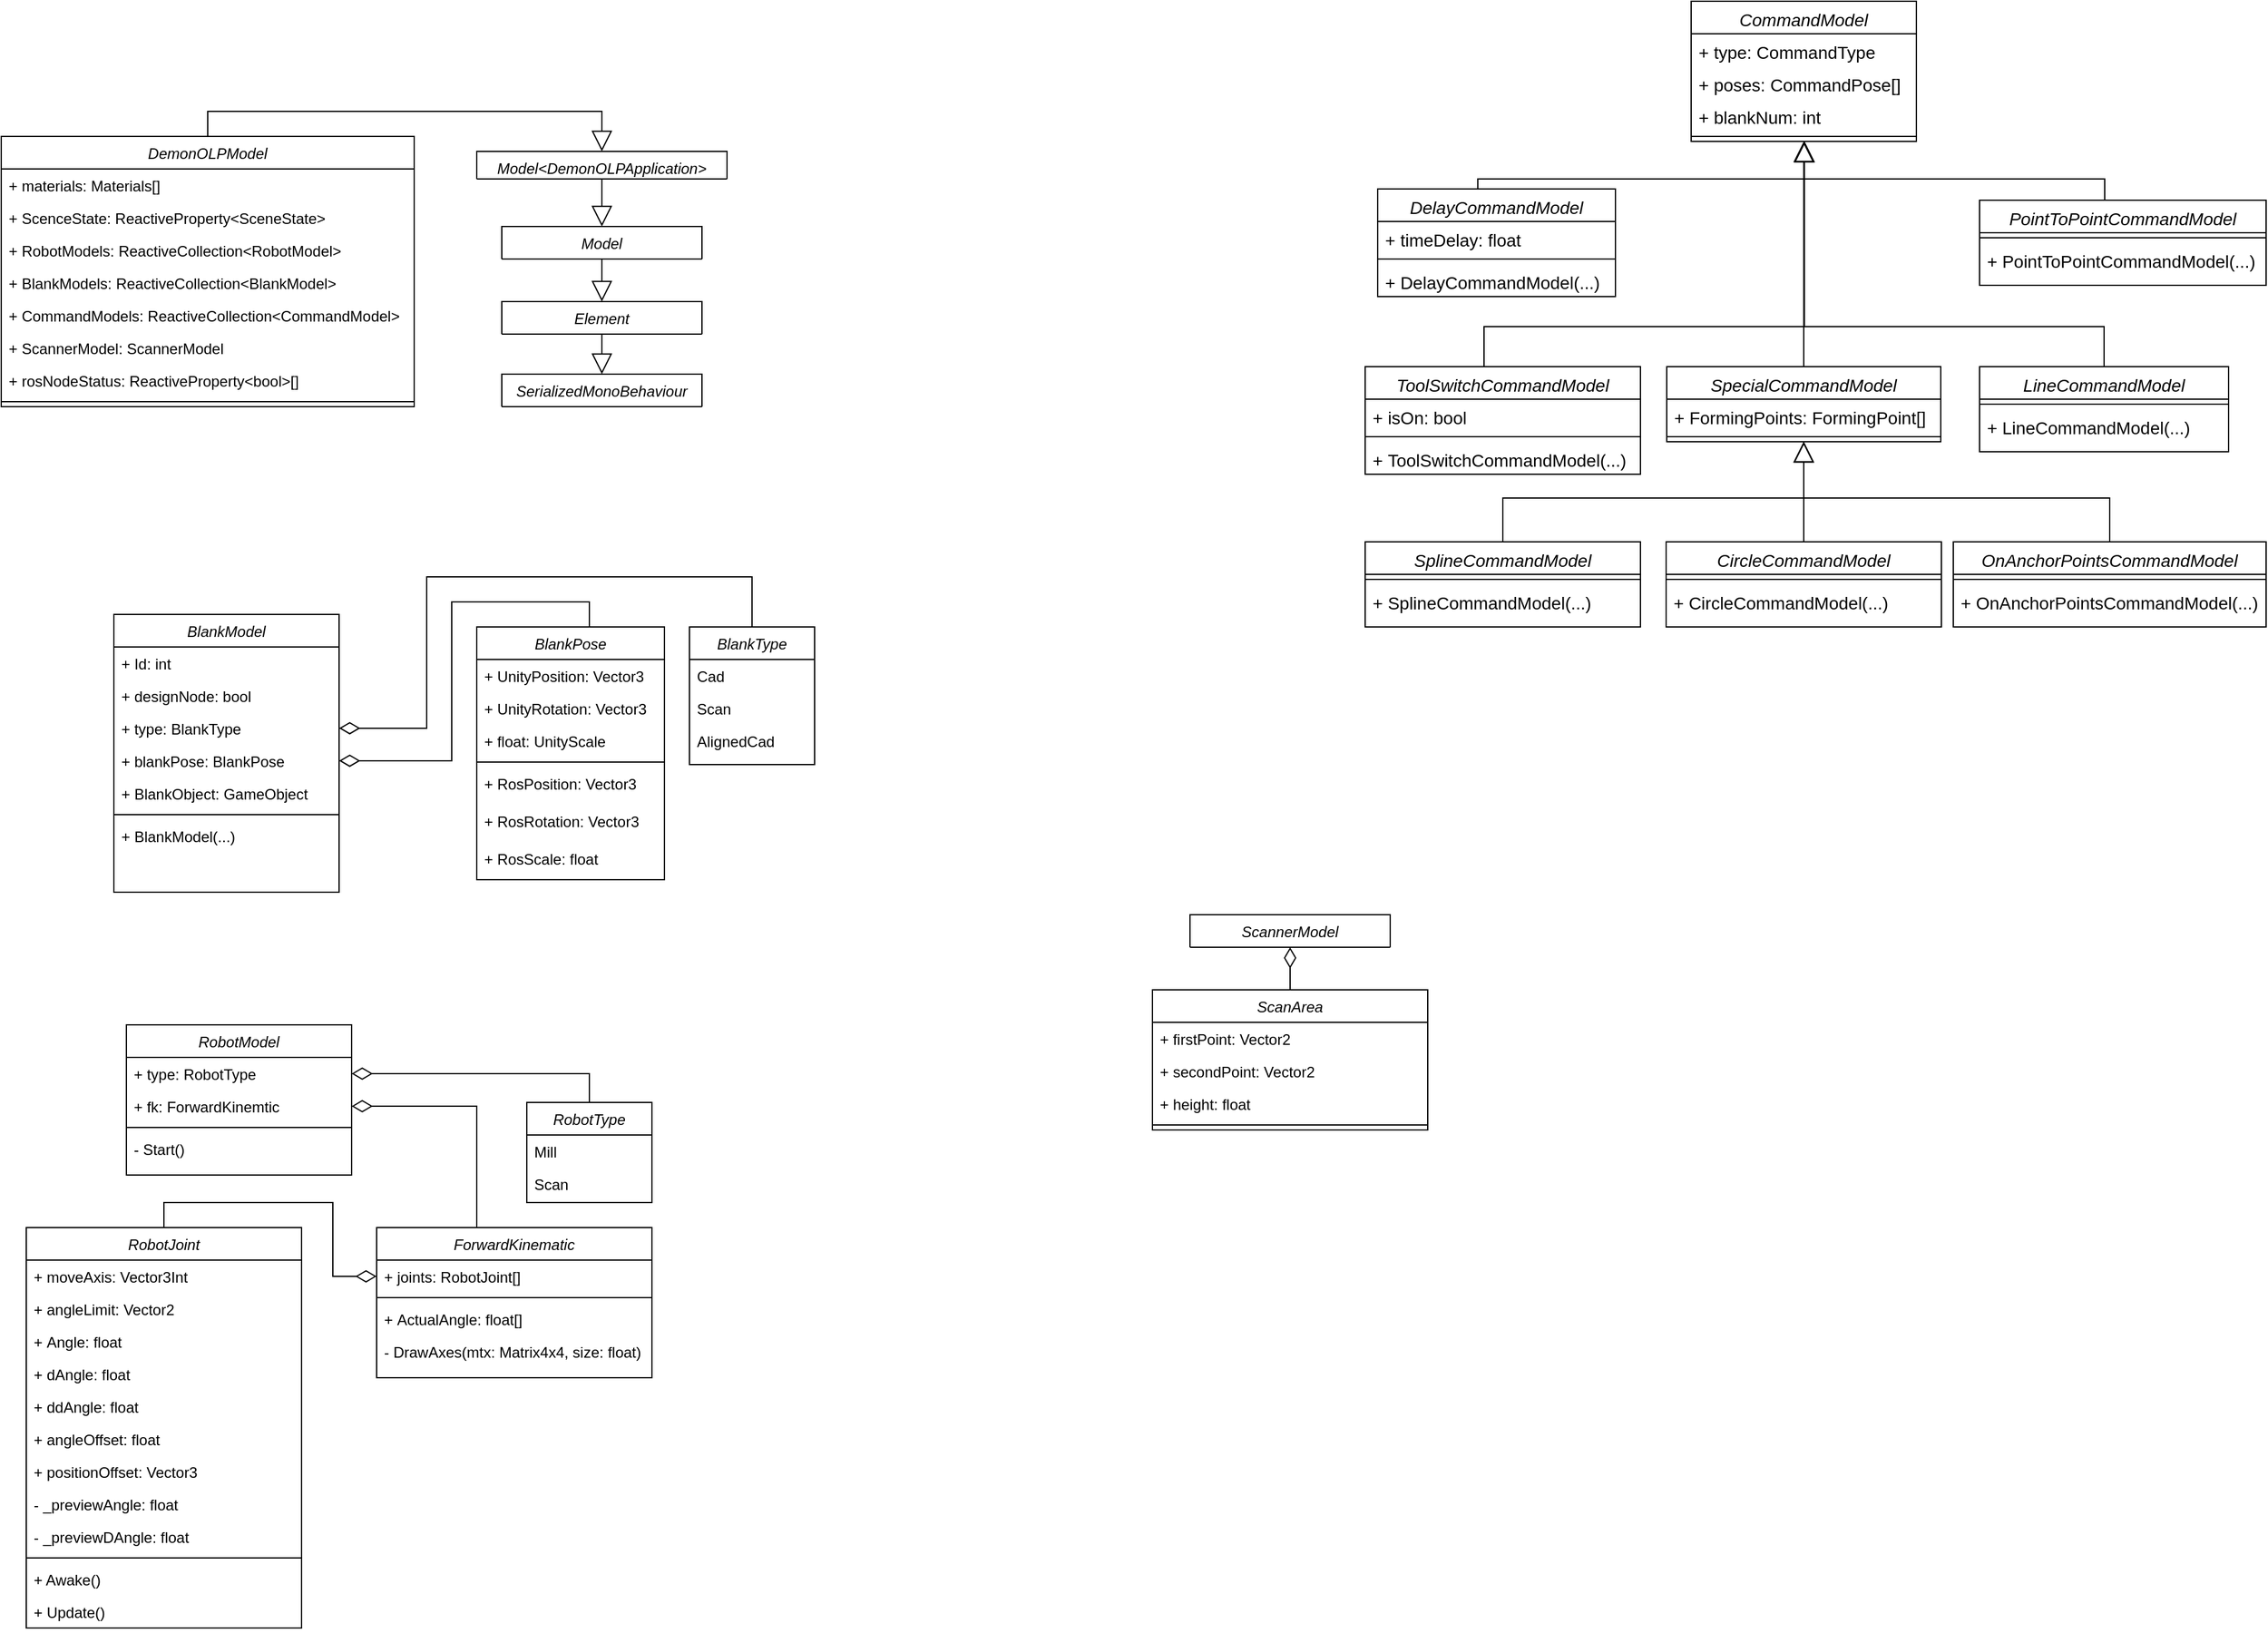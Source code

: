 <mxfile version="14.7.6" type="github">
  <diagram id="C5RBs43oDa-KdzZeNtuy" name="Page-1">
    <mxGraphModel dx="1454" dy="694" grid="1" gridSize="10" guides="1" tooltips="1" connect="1" arrows="1" fold="1" page="1" pageScale="1" pageWidth="827" pageHeight="1169" math="0" shadow="0">
      <root>
        <mxCell id="WIyWlLk6GJQsqaUBKTNV-0" />
        <mxCell id="WIyWlLk6GJQsqaUBKTNV-1" parent="WIyWlLk6GJQsqaUBKTNV-0" />
        <mxCell id="5G_CxzOqrXxREQN-ShXc-9" style="edgeStyle=orthogonalEdgeStyle;rounded=0;orthogonalLoop=1;jettySize=auto;html=1;exitX=0.5;exitY=0;exitDx=0;exitDy=0;endArrow=block;endFill=0;endSize=14;entryX=0.5;entryY=0;entryDx=0;entryDy=0;" parent="WIyWlLk6GJQsqaUBKTNV-1" source="5G_CxzOqrXxREQN-ShXc-0" target="5G_CxzOqrXxREQN-ShXc-10" edge="1">
          <mxGeometry relative="1" as="geometry">
            <mxPoint x="500.0" y="240" as="targetPoint" />
          </mxGeometry>
        </mxCell>
        <mxCell id="5G_CxzOqrXxREQN-ShXc-0" value="DemonOLPModel" style="swimlane;fontStyle=2;align=center;verticalAlign=top;childLayout=stackLayout;horizontal=1;startSize=26;horizontalStack=0;resizeParent=1;resizeLast=0;collapsible=1;marginBottom=0;rounded=0;shadow=0;strokeWidth=1;" parent="WIyWlLk6GJQsqaUBKTNV-1" vertex="1">
          <mxGeometry x="20" y="168" width="330" height="216" as="geometry">
            <mxRectangle x="230" y="140" width="160" height="26" as="alternateBounds" />
          </mxGeometry>
        </mxCell>
        <mxCell id="5G_CxzOqrXxREQN-ShXc-1" value="+ materials: Materials[]" style="text;align=left;verticalAlign=top;spacingLeft=4;spacingRight=4;overflow=hidden;rotatable=0;points=[[0,0.5],[1,0.5]];portConstraint=eastwest;" parent="5G_CxzOqrXxREQN-ShXc-0" vertex="1">
          <mxGeometry y="26" width="330" height="26" as="geometry" />
        </mxCell>
        <mxCell id="5G_CxzOqrXxREQN-ShXc-2" value="+ ScenceState: ReactiveProperty&lt;SceneState&gt;" style="text;align=left;verticalAlign=top;spacingLeft=4;spacingRight=4;overflow=hidden;rotatable=0;points=[[0,0.5],[1,0.5]];portConstraint=eastwest;rounded=0;shadow=0;html=0;" parent="5G_CxzOqrXxREQN-ShXc-0" vertex="1">
          <mxGeometry y="52" width="330" height="26" as="geometry" />
        </mxCell>
        <mxCell id="5G_CxzOqrXxREQN-ShXc-3" value="+ RobotModels: ReactiveCollection&lt;RobotModel&gt;" style="text;align=left;verticalAlign=top;spacingLeft=4;spacingRight=4;overflow=hidden;rotatable=0;points=[[0,0.5],[1,0.5]];portConstraint=eastwest;rounded=0;shadow=0;html=0;" parent="5G_CxzOqrXxREQN-ShXc-0" vertex="1">
          <mxGeometry y="78" width="330" height="26" as="geometry" />
        </mxCell>
        <mxCell id="5G_CxzOqrXxREQN-ShXc-19" value="+ BlankModels: ReactiveCollection&lt;BlankModel&gt;" style="text;align=left;verticalAlign=top;spacingLeft=4;spacingRight=4;overflow=hidden;rotatable=0;points=[[0,0.5],[1,0.5]];portConstraint=eastwest;rounded=0;shadow=0;html=0;" parent="5G_CxzOqrXxREQN-ShXc-0" vertex="1">
          <mxGeometry y="104" width="330" height="26" as="geometry" />
        </mxCell>
        <mxCell id="5G_CxzOqrXxREQN-ShXc-20" value="+ CommandModels: ReactiveCollection&lt;CommandModel&gt;" style="text;align=left;verticalAlign=top;spacingLeft=4;spacingRight=4;overflow=hidden;rotatable=0;points=[[0,0.5],[1,0.5]];portConstraint=eastwest;rounded=0;shadow=0;html=0;" parent="5G_CxzOqrXxREQN-ShXc-0" vertex="1">
          <mxGeometry y="130" width="330" height="26" as="geometry" />
        </mxCell>
        <mxCell id="5G_CxzOqrXxREQN-ShXc-21" value="+ ScannerModel: ScannerModel" style="text;align=left;verticalAlign=top;spacingLeft=4;spacingRight=4;overflow=hidden;rotatable=0;points=[[0,0.5],[1,0.5]];portConstraint=eastwest;rounded=0;shadow=0;html=0;" parent="5G_CxzOqrXxREQN-ShXc-0" vertex="1">
          <mxGeometry y="156" width="330" height="26" as="geometry" />
        </mxCell>
        <mxCell id="5G_CxzOqrXxREQN-ShXc-22" value="+ rosNodeStatus: ReactiveProperty&lt;bool&gt;[]" style="text;align=left;verticalAlign=top;spacingLeft=4;spacingRight=4;overflow=hidden;rotatable=0;points=[[0,0.5],[1,0.5]];portConstraint=eastwest;rounded=0;shadow=0;html=0;" parent="5G_CxzOqrXxREQN-ShXc-0" vertex="1">
          <mxGeometry y="182" width="330" height="26" as="geometry" />
        </mxCell>
        <mxCell id="5G_CxzOqrXxREQN-ShXc-4" value="" style="line;html=1;strokeWidth=1;align=left;verticalAlign=middle;spacingTop=-1;spacingLeft=3;spacingRight=3;rotatable=0;labelPosition=right;points=[];portConstraint=eastwest;" parent="5G_CxzOqrXxREQN-ShXc-0" vertex="1">
          <mxGeometry y="208" width="330" height="8" as="geometry" />
        </mxCell>
        <mxCell id="5G_CxzOqrXxREQN-ShXc-25" style="edgeStyle=orthogonalEdgeStyle;rounded=0;orthogonalLoop=1;jettySize=auto;html=1;exitX=0.5;exitY=1;exitDx=0;exitDy=0;endArrow=block;endFill=0;startSize=11;endSize=14;strokeWidth=1;" parent="WIyWlLk6GJQsqaUBKTNV-1" source="5G_CxzOqrXxREQN-ShXc-10" target="5G_CxzOqrXxREQN-ShXc-23" edge="1">
          <mxGeometry relative="1" as="geometry" />
        </mxCell>
        <mxCell id="5G_CxzOqrXxREQN-ShXc-10" value="Model&lt;DemonOLPApplication&gt;" style="swimlane;fontStyle=2;align=center;verticalAlign=top;childLayout=stackLayout;horizontal=1;startSize=26;horizontalStack=0;resizeParent=1;resizeLast=0;collapsible=1;marginBottom=0;rounded=0;shadow=0;strokeWidth=1;" parent="WIyWlLk6GJQsqaUBKTNV-1" vertex="1" collapsed="1">
          <mxGeometry x="400" y="180" width="200" height="22" as="geometry">
            <mxRectangle x="420" y="168" width="330" height="52" as="alternateBounds" />
          </mxGeometry>
        </mxCell>
        <mxCell id="5G_CxzOqrXxREQN-ShXc-14" value="" style="line;html=1;strokeWidth=1;align=left;verticalAlign=middle;spacingTop=-1;spacingLeft=3;spacingRight=3;rotatable=0;labelPosition=right;points=[];portConstraint=eastwest;" parent="5G_CxzOqrXxREQN-ShXc-10" vertex="1">
          <mxGeometry y="22" width="200" height="8" as="geometry" />
        </mxCell>
        <mxCell id="5G_CxzOqrXxREQN-ShXc-32" style="edgeStyle=orthogonalEdgeStyle;rounded=0;orthogonalLoop=1;jettySize=auto;html=1;exitX=0.5;exitY=1;exitDx=0;exitDy=0;entryX=0.5;entryY=0;entryDx=0;entryDy=0;endArrow=block;endFill=0;startSize=11;endSize=14;strokeWidth=1;" parent="WIyWlLk6GJQsqaUBKTNV-1" source="5G_CxzOqrXxREQN-ShXc-23" target="5G_CxzOqrXxREQN-ShXc-26" edge="1">
          <mxGeometry relative="1" as="geometry" />
        </mxCell>
        <mxCell id="5G_CxzOqrXxREQN-ShXc-23" value="Model" style="swimlane;fontStyle=2;align=center;verticalAlign=top;childLayout=stackLayout;horizontal=1;startSize=26;horizontalStack=0;resizeParent=1;resizeLast=0;collapsible=1;marginBottom=0;rounded=0;shadow=0;strokeWidth=1;" parent="WIyWlLk6GJQsqaUBKTNV-1" vertex="1" collapsed="1">
          <mxGeometry x="420" y="240" width="160" height="26" as="geometry">
            <mxRectangle x="420" y="260" width="330" height="52" as="alternateBounds" />
          </mxGeometry>
        </mxCell>
        <mxCell id="5G_CxzOqrXxREQN-ShXc-24" value="" style="line;html=1;strokeWidth=1;align=left;verticalAlign=middle;spacingTop=-1;spacingLeft=3;spacingRight=3;rotatable=0;labelPosition=right;points=[];portConstraint=eastwest;" parent="5G_CxzOqrXxREQN-ShXc-23" vertex="1">
          <mxGeometry y="26" width="160" height="8" as="geometry" />
        </mxCell>
        <mxCell id="5G_CxzOqrXxREQN-ShXc-31" style="edgeStyle=orthogonalEdgeStyle;rounded=0;orthogonalLoop=1;jettySize=auto;html=1;exitX=0.5;exitY=1;exitDx=0;exitDy=0;entryX=0.5;entryY=0;entryDx=0;entryDy=0;endArrow=block;endFill=0;startSize=11;endSize=14;strokeWidth=1;" parent="WIyWlLk6GJQsqaUBKTNV-1" source="5G_CxzOqrXxREQN-ShXc-26" target="5G_CxzOqrXxREQN-ShXc-29" edge="1">
          <mxGeometry relative="1" as="geometry" />
        </mxCell>
        <mxCell id="5G_CxzOqrXxREQN-ShXc-26" value="Element" style="swimlane;fontStyle=2;align=center;verticalAlign=top;childLayout=stackLayout;horizontal=1;startSize=26;horizontalStack=0;resizeParent=1;resizeLast=0;collapsible=1;marginBottom=0;rounded=0;shadow=0;strokeWidth=1;" parent="WIyWlLk6GJQsqaUBKTNV-1" vertex="1" collapsed="1">
          <mxGeometry x="420" y="300" width="160" height="26" as="geometry">
            <mxRectangle x="420" y="350" width="330" height="52" as="alternateBounds" />
          </mxGeometry>
        </mxCell>
        <mxCell id="5G_CxzOqrXxREQN-ShXc-27" value="" style="line;html=1;strokeWidth=1;align=left;verticalAlign=middle;spacingTop=-1;spacingLeft=3;spacingRight=3;rotatable=0;labelPosition=right;points=[];portConstraint=eastwest;" parent="5G_CxzOqrXxREQN-ShXc-26" vertex="1">
          <mxGeometry y="26" width="160" height="8" as="geometry" />
        </mxCell>
        <mxCell id="5G_CxzOqrXxREQN-ShXc-29" value="SerializedMonoBehaviour" style="swimlane;fontStyle=2;align=center;verticalAlign=top;childLayout=stackLayout;horizontal=1;startSize=26;horizontalStack=0;resizeParent=1;resizeLast=0;collapsible=1;marginBottom=0;rounded=0;shadow=0;strokeWidth=1;" parent="WIyWlLk6GJQsqaUBKTNV-1" vertex="1" collapsed="1">
          <mxGeometry x="420" y="358" width="160" height="26" as="geometry">
            <mxRectangle x="420" y="436" width="330" height="52" as="alternateBounds" />
          </mxGeometry>
        </mxCell>
        <mxCell id="5G_CxzOqrXxREQN-ShXc-30" value="" style="line;html=1;strokeWidth=1;align=left;verticalAlign=middle;spacingTop=-1;spacingLeft=3;spacingRight=3;rotatable=0;labelPosition=right;points=[];portConstraint=eastwest;" parent="5G_CxzOqrXxREQN-ShXc-29" vertex="1">
          <mxGeometry y="26" width="160" height="8" as="geometry" />
        </mxCell>
        <mxCell id="CJstggTPEPOs3Jj6qC5T-0" value="BlankModel" style="swimlane;fontStyle=2;align=center;verticalAlign=top;childLayout=stackLayout;horizontal=1;startSize=26;horizontalStack=0;resizeParent=1;resizeLast=0;collapsible=1;marginBottom=0;rounded=0;shadow=0;strokeWidth=1;" parent="WIyWlLk6GJQsqaUBKTNV-1" vertex="1">
          <mxGeometry x="110" y="549.97" width="180" height="222" as="geometry">
            <mxRectangle x="230" y="140" width="160" height="26" as="alternateBounds" />
          </mxGeometry>
        </mxCell>
        <mxCell id="CJstggTPEPOs3Jj6qC5T-1" value="+ Id: int" style="text;align=left;verticalAlign=top;spacingLeft=4;spacingRight=4;overflow=hidden;rotatable=0;points=[[0,0.5],[1,0.5]];portConstraint=eastwest;" parent="CJstggTPEPOs3Jj6qC5T-0" vertex="1">
          <mxGeometry y="26" width="180" height="26" as="geometry" />
        </mxCell>
        <mxCell id="CJstggTPEPOs3Jj6qC5T-2" value="+ designNode: bool" style="text;align=left;verticalAlign=top;spacingLeft=4;spacingRight=4;overflow=hidden;rotatable=0;points=[[0,0.5],[1,0.5]];portConstraint=eastwest;rounded=0;shadow=0;html=0;" parent="CJstggTPEPOs3Jj6qC5T-0" vertex="1">
          <mxGeometry y="52" width="180" height="26" as="geometry" />
        </mxCell>
        <mxCell id="CJstggTPEPOs3Jj6qC5T-3" value="+ type: BlankType" style="text;align=left;verticalAlign=top;spacingLeft=4;spacingRight=4;overflow=hidden;rotatable=0;points=[[0,0.5],[1,0.5]];portConstraint=eastwest;rounded=0;shadow=0;html=0;" parent="CJstggTPEPOs3Jj6qC5T-0" vertex="1">
          <mxGeometry y="78" width="180" height="26" as="geometry" />
        </mxCell>
        <mxCell id="CJstggTPEPOs3Jj6qC5T-4" value="+ blankPose: BlankPose" style="text;align=left;verticalAlign=top;spacingLeft=4;spacingRight=4;overflow=hidden;rotatable=0;points=[[0,0.5],[1,0.5]];portConstraint=eastwest;rounded=0;shadow=0;html=0;" parent="CJstggTPEPOs3Jj6qC5T-0" vertex="1">
          <mxGeometry y="104" width="180" height="26" as="geometry" />
        </mxCell>
        <mxCell id="CJstggTPEPOs3Jj6qC5T-5" value="+ BlankObject: GameObject" style="text;align=left;verticalAlign=top;spacingLeft=4;spacingRight=4;overflow=hidden;rotatable=0;points=[[0,0.5],[1,0.5]];portConstraint=eastwest;rounded=0;shadow=0;html=0;" parent="CJstggTPEPOs3Jj6qC5T-0" vertex="1">
          <mxGeometry y="130" width="180" height="26" as="geometry" />
        </mxCell>
        <mxCell id="CJstggTPEPOs3Jj6qC5T-8" value="" style="line;html=1;strokeWidth=1;align=left;verticalAlign=middle;spacingTop=-1;spacingLeft=3;spacingRight=3;rotatable=0;labelPosition=right;points=[];portConstraint=eastwest;" parent="CJstggTPEPOs3Jj6qC5T-0" vertex="1">
          <mxGeometry y="156" width="180" height="8" as="geometry" />
        </mxCell>
        <mxCell id="CJstggTPEPOs3Jj6qC5T-7" value="+ BlankModel(...)" style="text;align=left;verticalAlign=top;spacingLeft=4;spacingRight=4;overflow=hidden;rotatable=0;points=[[0,0.5],[1,0.5]];portConstraint=eastwest;rounded=0;shadow=0;html=0;" parent="CJstggTPEPOs3Jj6qC5T-0" vertex="1">
          <mxGeometry y="164" width="180" height="30" as="geometry" />
        </mxCell>
        <mxCell id="CJstggTPEPOs3Jj6qC5T-9" value="CommandModel" style="swimlane;fontStyle=2;align=center;verticalAlign=top;childLayout=stackLayout;horizontal=1;startSize=26;horizontalStack=0;resizeParent=1;resizeLast=0;collapsible=1;marginBottom=0;rounded=0;shadow=0;strokeWidth=1;fontSize=14;" parent="WIyWlLk6GJQsqaUBKTNV-1" vertex="1">
          <mxGeometry x="1370.5" y="60" width="180" height="112" as="geometry">
            <mxRectangle x="230" y="140" width="160" height="26" as="alternateBounds" />
          </mxGeometry>
        </mxCell>
        <mxCell id="CJstggTPEPOs3Jj6qC5T-10" value="+ type: CommandType" style="text;align=left;verticalAlign=top;spacingLeft=4;spacingRight=4;overflow=hidden;rotatable=0;points=[[0,0.5],[1,0.5]];portConstraint=eastwest;fontSize=14;" parent="CJstggTPEPOs3Jj6qC5T-9" vertex="1">
          <mxGeometry y="26" width="180" height="26" as="geometry" />
        </mxCell>
        <mxCell id="CJstggTPEPOs3Jj6qC5T-11" value="+ poses: CommandPose[]" style="text;align=left;verticalAlign=top;spacingLeft=4;spacingRight=4;overflow=hidden;rotatable=0;points=[[0,0.5],[1,0.5]];portConstraint=eastwest;rounded=0;shadow=0;html=0;fontSize=14;" parent="CJstggTPEPOs3Jj6qC5T-9" vertex="1">
          <mxGeometry y="52" width="180" height="26" as="geometry" />
        </mxCell>
        <mxCell id="CJstggTPEPOs3Jj6qC5T-12" value="+ blankNum: int" style="text;align=left;verticalAlign=top;spacingLeft=4;spacingRight=4;overflow=hidden;rotatable=0;points=[[0,0.5],[1,0.5]];portConstraint=eastwest;rounded=0;shadow=0;html=0;fontSize=14;" parent="CJstggTPEPOs3Jj6qC5T-9" vertex="1">
          <mxGeometry y="78" width="180" height="26" as="geometry" />
        </mxCell>
        <mxCell id="CJstggTPEPOs3Jj6qC5T-15" value="" style="line;html=1;strokeWidth=1;align=left;verticalAlign=middle;spacingTop=-1;spacingLeft=3;spacingRight=3;rotatable=0;labelPosition=right;points=[];portConstraint=eastwest;fontSize=14;" parent="CJstggTPEPOs3Jj6qC5T-9" vertex="1">
          <mxGeometry y="104" width="180" height="8" as="geometry" />
        </mxCell>
        <mxCell id="JMnRLmYQZvvEb5AHf6ID-22" style="edgeStyle=orthogonalEdgeStyle;rounded=0;orthogonalLoop=1;jettySize=auto;html=1;exitX=0.5;exitY=0;exitDx=0;exitDy=0;endArrow=block;endFill=0;endSize=14;fontSize=14;" edge="1" parent="WIyWlLk6GJQsqaUBKTNV-1" source="CJstggTPEPOs3Jj6qC5T-18" target="CJstggTPEPOs3Jj6qC5T-9">
          <mxGeometry relative="1" as="geometry">
            <Array as="points">
              <mxPoint x="1701" y="202" />
              <mxPoint x="1461" y="202" />
            </Array>
          </mxGeometry>
        </mxCell>
        <mxCell id="CJstggTPEPOs3Jj6qC5T-18" value="PointToPointCommandModel" style="swimlane;fontStyle=2;align=center;verticalAlign=top;childLayout=stackLayout;horizontal=1;startSize=26;horizontalStack=0;resizeParent=1;resizeLast=0;collapsible=1;marginBottom=0;rounded=0;shadow=0;strokeWidth=1;fontSize=14;" parent="WIyWlLk6GJQsqaUBKTNV-1" vertex="1">
          <mxGeometry x="1601" y="219" width="229" height="68" as="geometry">
            <mxRectangle x="230" y="140" width="160" height="26" as="alternateBounds" />
          </mxGeometry>
        </mxCell>
        <mxCell id="CJstggTPEPOs3Jj6qC5T-22" value="" style="line;html=1;strokeWidth=1;align=left;verticalAlign=middle;spacingTop=-1;spacingLeft=3;spacingRight=3;rotatable=0;labelPosition=right;points=[];portConstraint=eastwest;fontSize=14;" parent="CJstggTPEPOs3Jj6qC5T-18" vertex="1">
          <mxGeometry y="26" width="229" height="8" as="geometry" />
        </mxCell>
        <mxCell id="CJstggTPEPOs3Jj6qC5T-6" value="+ PointToPointCommandModel(...)" style="text;align=left;verticalAlign=top;spacingLeft=4;spacingRight=4;overflow=hidden;rotatable=0;points=[[0,0.5],[1,0.5]];portConstraint=eastwest;rounded=0;shadow=0;html=0;fontSize=14;" parent="CJstggTPEPOs3Jj6qC5T-18" vertex="1">
          <mxGeometry y="34" width="229" height="26" as="geometry" />
        </mxCell>
        <mxCell id="JMnRLmYQZvvEb5AHf6ID-20" style="edgeStyle=orthogonalEdgeStyle;rounded=0;orthogonalLoop=1;jettySize=auto;html=1;exitX=0.5;exitY=0;exitDx=0;exitDy=0;endArrow=block;endFill=0;endSize=14;fontSize=14;" edge="1" parent="WIyWlLk6GJQsqaUBKTNV-1" source="CJstggTPEPOs3Jj6qC5T-24" target="CJstggTPEPOs3Jj6qC5T-9">
          <mxGeometry relative="1" as="geometry" />
        </mxCell>
        <mxCell id="CJstggTPEPOs3Jj6qC5T-24" value="SpecialCommandModel" style="swimlane;fontStyle=2;align=center;verticalAlign=top;childLayout=stackLayout;horizontal=1;startSize=26;horizontalStack=0;resizeParent=1;resizeLast=0;collapsible=1;marginBottom=0;rounded=0;shadow=0;strokeWidth=1;fontSize=14;" parent="WIyWlLk6GJQsqaUBKTNV-1" vertex="1">
          <mxGeometry x="1351" y="352" width="219" height="60" as="geometry">
            <mxRectangle x="230" y="140" width="160" height="26" as="alternateBounds" />
          </mxGeometry>
        </mxCell>
        <mxCell id="CJstggTPEPOs3Jj6qC5T-25" value="+ FormingPoints: FormingPoint[]" style="text;align=left;verticalAlign=top;spacingLeft=4;spacingRight=4;overflow=hidden;rotatable=0;points=[[0,0.5],[1,0.5]];portConstraint=eastwest;fontSize=14;" parent="CJstggTPEPOs3Jj6qC5T-24" vertex="1">
          <mxGeometry y="26" width="219" height="26" as="geometry" />
        </mxCell>
        <mxCell id="CJstggTPEPOs3Jj6qC5T-28" value="" style="line;html=1;strokeWidth=1;align=left;verticalAlign=middle;spacingTop=-1;spacingLeft=3;spacingRight=3;rotatable=0;labelPosition=right;points=[];portConstraint=eastwest;fontSize=14;" parent="CJstggTPEPOs3Jj6qC5T-24" vertex="1">
          <mxGeometry y="52" width="219" height="8" as="geometry" />
        </mxCell>
        <mxCell id="CJstggTPEPOs3Jj6qC5T-33" style="edgeStyle=orthogonalEdgeStyle;rounded=0;orthogonalLoop=1;jettySize=auto;html=1;exitX=0.5;exitY=0;exitDx=0;exitDy=0;entryX=0.5;entryY=1;entryDx=0;entryDy=0;endArrow=block;endFill=0;endSize=14;fontSize=14;" parent="WIyWlLk6GJQsqaUBKTNV-1" source="CJstggTPEPOs3Jj6qC5T-34" target="CJstggTPEPOs3Jj6qC5T-24" edge="1">
          <mxGeometry relative="1" as="geometry">
            <mxPoint x="1590.25" y="492" as="sourcePoint" />
          </mxGeometry>
        </mxCell>
        <mxCell id="CJstggTPEPOs3Jj6qC5T-34" value="OnAnchorPointsCommandModel" style="swimlane;fontStyle=2;align=center;verticalAlign=top;childLayout=stackLayout;horizontal=1;startSize=26;horizontalStack=0;resizeParent=1;resizeLast=0;collapsible=1;marginBottom=0;rounded=0;shadow=0;strokeWidth=1;fontSize=14;" parent="WIyWlLk6GJQsqaUBKTNV-1" vertex="1">
          <mxGeometry x="1580" y="492" width="250" height="68" as="geometry">
            <mxRectangle x="230" y="140" width="160" height="26" as="alternateBounds" />
          </mxGeometry>
        </mxCell>
        <mxCell id="CJstggTPEPOs3Jj6qC5T-35" value="" style="line;html=1;strokeWidth=1;align=left;verticalAlign=middle;spacingTop=-1;spacingLeft=3;spacingRight=3;rotatable=0;labelPosition=right;points=[];portConstraint=eastwest;fontSize=14;" parent="CJstggTPEPOs3Jj6qC5T-34" vertex="1">
          <mxGeometry y="26" width="250" height="8" as="geometry" />
        </mxCell>
        <mxCell id="CJstggTPEPOs3Jj6qC5T-36" value="+ OnAnchorPointsCommandModel(...)" style="text;align=left;verticalAlign=top;spacingLeft=4;spacingRight=4;overflow=hidden;rotatable=0;points=[[0,0.5],[1,0.5]];portConstraint=eastwest;rounded=0;shadow=0;html=0;fontSize=14;" parent="CJstggTPEPOs3Jj6qC5T-34" vertex="1">
          <mxGeometry y="34" width="250" height="26" as="geometry" />
        </mxCell>
        <mxCell id="CJstggTPEPOs3Jj6qC5T-40" style="edgeStyle=orthogonalEdgeStyle;rounded=0;orthogonalLoop=1;jettySize=auto;html=1;exitX=0.5;exitY=0;exitDx=0;exitDy=0;entryX=0.5;entryY=1;entryDx=0;entryDy=0;endArrow=block;endFill=0;endSize=14;fontSize=14;" parent="WIyWlLk6GJQsqaUBKTNV-1" source="CJstggTPEPOs3Jj6qC5T-37" target="CJstggTPEPOs3Jj6qC5T-24" edge="1">
          <mxGeometry relative="1" as="geometry" />
        </mxCell>
        <mxCell id="CJstggTPEPOs3Jj6qC5T-37" value="CircleCommandModel" style="swimlane;fontStyle=2;align=center;verticalAlign=top;childLayout=stackLayout;horizontal=1;startSize=26;horizontalStack=0;resizeParent=1;resizeLast=0;collapsible=1;marginBottom=0;rounded=0;shadow=0;strokeWidth=1;fontSize=14;" parent="WIyWlLk6GJQsqaUBKTNV-1" vertex="1">
          <mxGeometry x="1350.5" y="492" width="220" height="68" as="geometry">
            <mxRectangle x="230" y="140" width="160" height="26" as="alternateBounds" />
          </mxGeometry>
        </mxCell>
        <mxCell id="CJstggTPEPOs3Jj6qC5T-38" value="" style="line;html=1;strokeWidth=1;align=left;verticalAlign=middle;spacingTop=-1;spacingLeft=3;spacingRight=3;rotatable=0;labelPosition=right;points=[];portConstraint=eastwest;fontSize=14;" parent="CJstggTPEPOs3Jj6qC5T-37" vertex="1">
          <mxGeometry y="26" width="220" height="8" as="geometry" />
        </mxCell>
        <mxCell id="CJstggTPEPOs3Jj6qC5T-39" value="+ CircleCommandModel(...)" style="text;align=left;verticalAlign=top;spacingLeft=4;spacingRight=4;overflow=hidden;rotatable=0;points=[[0,0.5],[1,0.5]];portConstraint=eastwest;rounded=0;shadow=0;html=0;fontSize=14;" parent="CJstggTPEPOs3Jj6qC5T-37" vertex="1">
          <mxGeometry y="34" width="220" height="26" as="geometry" />
        </mxCell>
        <mxCell id="CJstggTPEPOs3Jj6qC5T-44" style="edgeStyle=orthogonalEdgeStyle;rounded=0;orthogonalLoop=1;jettySize=auto;html=1;exitX=0.5;exitY=0;exitDx=0;exitDy=0;endArrow=block;endFill=0;endSize=14;fontSize=14;" parent="WIyWlLk6GJQsqaUBKTNV-1" source="CJstggTPEPOs3Jj6qC5T-41" target="CJstggTPEPOs3Jj6qC5T-24" edge="1">
          <mxGeometry relative="1" as="geometry" />
        </mxCell>
        <mxCell id="CJstggTPEPOs3Jj6qC5T-41" value="SplineCommandModel" style="swimlane;fontStyle=2;align=center;verticalAlign=top;childLayout=stackLayout;horizontal=1;startSize=26;horizontalStack=0;resizeParent=1;resizeLast=0;collapsible=1;marginBottom=0;rounded=0;shadow=0;strokeWidth=1;fontSize=14;" parent="WIyWlLk6GJQsqaUBKTNV-1" vertex="1">
          <mxGeometry x="1110" y="492" width="220" height="68" as="geometry">
            <mxRectangle x="230" y="140" width="160" height="26" as="alternateBounds" />
          </mxGeometry>
        </mxCell>
        <mxCell id="CJstggTPEPOs3Jj6qC5T-42" value="" style="line;html=1;strokeWidth=1;align=left;verticalAlign=middle;spacingTop=-1;spacingLeft=3;spacingRight=3;rotatable=0;labelPosition=right;points=[];portConstraint=eastwest;fontSize=14;" parent="CJstggTPEPOs3Jj6qC5T-41" vertex="1">
          <mxGeometry y="26" width="220" height="8" as="geometry" />
        </mxCell>
        <mxCell id="CJstggTPEPOs3Jj6qC5T-43" value="+ SplineCommandModel(...)" style="text;align=left;verticalAlign=top;spacingLeft=4;spacingRight=4;overflow=hidden;rotatable=0;points=[[0,0.5],[1,0.5]];portConstraint=eastwest;rounded=0;shadow=0;html=0;fontSize=14;" parent="CJstggTPEPOs3Jj6qC5T-41" vertex="1">
          <mxGeometry y="34" width="220" height="26" as="geometry" />
        </mxCell>
        <mxCell id="JMnRLmYQZvvEb5AHf6ID-19" style="edgeStyle=orthogonalEdgeStyle;rounded=0;orthogonalLoop=1;jettySize=auto;html=1;exitX=0.5;exitY=0;exitDx=0;exitDy=0;endArrow=block;endFill=0;endSize=14;fontSize=14;" edge="1" parent="WIyWlLk6GJQsqaUBKTNV-1" source="CJstggTPEPOs3Jj6qC5T-45" target="CJstggTPEPOs3Jj6qC5T-9">
          <mxGeometry relative="1" as="geometry">
            <Array as="points">
              <mxPoint x="1701" y="320" />
              <mxPoint x="1461" y="320" />
            </Array>
          </mxGeometry>
        </mxCell>
        <mxCell id="CJstggTPEPOs3Jj6qC5T-45" value="LineCommandModel" style="swimlane;fontStyle=2;align=center;verticalAlign=top;childLayout=stackLayout;horizontal=1;startSize=26;horizontalStack=0;resizeParent=1;resizeLast=0;collapsible=1;marginBottom=0;rounded=0;shadow=0;strokeWidth=1;fontSize=14;" parent="WIyWlLk6GJQsqaUBKTNV-1" vertex="1">
          <mxGeometry x="1601" y="352" width="199" height="68" as="geometry">
            <mxRectangle x="230" y="140" width="160" height="26" as="alternateBounds" />
          </mxGeometry>
        </mxCell>
        <mxCell id="CJstggTPEPOs3Jj6qC5T-46" value="" style="line;html=1;strokeWidth=1;align=left;verticalAlign=middle;spacingTop=-1;spacingLeft=3;spacingRight=3;rotatable=0;labelPosition=right;points=[];portConstraint=eastwest;fontSize=14;" parent="CJstggTPEPOs3Jj6qC5T-45" vertex="1">
          <mxGeometry y="26" width="199" height="8" as="geometry" />
        </mxCell>
        <mxCell id="CJstggTPEPOs3Jj6qC5T-47" value="+ LineCommandModel(...)" style="text;align=left;verticalAlign=top;spacingLeft=4;spacingRight=4;overflow=hidden;rotatable=0;points=[[0,0.5],[1,0.5]];portConstraint=eastwest;rounded=0;shadow=0;html=0;fontSize=14;" parent="CJstggTPEPOs3Jj6qC5T-45" vertex="1">
          <mxGeometry y="34" width="199" height="26" as="geometry" />
        </mxCell>
        <mxCell id="JMnRLmYQZvvEb5AHf6ID-23" style="edgeStyle=orthogonalEdgeStyle;rounded=0;orthogonalLoop=1;jettySize=auto;html=1;exitX=0.5;exitY=0;exitDx=0;exitDy=0;endArrow=block;endFill=0;endSize=14;fontSize=14;" edge="1" parent="WIyWlLk6GJQsqaUBKTNV-1" source="JMnRLmYQZvvEb5AHf6ID-5" target="CJstggTPEPOs3Jj6qC5T-9">
          <mxGeometry relative="1" as="geometry">
            <Array as="points">
              <mxPoint x="1200" y="202" />
              <mxPoint x="1461" y="202" />
            </Array>
          </mxGeometry>
        </mxCell>
        <mxCell id="JMnRLmYQZvvEb5AHf6ID-5" value="DelayCommandModel" style="swimlane;fontStyle=2;align=center;verticalAlign=top;childLayout=stackLayout;horizontal=1;startSize=26;horizontalStack=0;resizeParent=1;resizeLast=0;collapsible=1;marginBottom=0;rounded=0;shadow=0;strokeWidth=1;fontSize=14;" vertex="1" parent="WIyWlLk6GJQsqaUBKTNV-1">
          <mxGeometry x="1120" y="210" width="190" height="86" as="geometry">
            <mxRectangle x="230" y="140" width="160" height="26" as="alternateBounds" />
          </mxGeometry>
        </mxCell>
        <mxCell id="JMnRLmYQZvvEb5AHf6ID-8" value="+ timeDelay: float" style="text;align=left;verticalAlign=top;spacingLeft=4;spacingRight=4;overflow=hidden;rotatable=0;points=[[0,0.5],[1,0.5]];portConstraint=eastwest;rounded=0;shadow=0;html=0;fontSize=14;" vertex="1" parent="JMnRLmYQZvvEb5AHf6ID-5">
          <mxGeometry y="26" width="190" height="26" as="geometry" />
        </mxCell>
        <mxCell id="JMnRLmYQZvvEb5AHf6ID-6" value="" style="line;html=1;strokeWidth=1;align=left;verticalAlign=middle;spacingTop=-1;spacingLeft=3;spacingRight=3;rotatable=0;labelPosition=right;points=[];portConstraint=eastwest;fontSize=14;" vertex="1" parent="JMnRLmYQZvvEb5AHf6ID-5">
          <mxGeometry y="52" width="190" height="8" as="geometry" />
        </mxCell>
        <mxCell id="JMnRLmYQZvvEb5AHf6ID-7" value="+ DelayCommandModel(...)" style="text;align=left;verticalAlign=top;spacingLeft=4;spacingRight=4;overflow=hidden;rotatable=0;points=[[0,0.5],[1,0.5]];portConstraint=eastwest;rounded=0;shadow=0;html=0;fontSize=14;" vertex="1" parent="JMnRLmYQZvvEb5AHf6ID-5">
          <mxGeometry y="60" width="190" height="26" as="geometry" />
        </mxCell>
        <mxCell id="JMnRLmYQZvvEb5AHf6ID-18" style="edgeStyle=orthogonalEdgeStyle;rounded=0;orthogonalLoop=1;jettySize=auto;html=1;exitX=0.5;exitY=0;exitDx=0;exitDy=0;endArrow=block;endFill=0;endSize=14;fontSize=14;" edge="1" parent="WIyWlLk6GJQsqaUBKTNV-1" source="JMnRLmYQZvvEb5AHf6ID-9" target="CJstggTPEPOs3Jj6qC5T-9">
          <mxGeometry relative="1" as="geometry">
            <Array as="points">
              <mxPoint x="1205" y="320" />
              <mxPoint x="1461" y="320" />
            </Array>
          </mxGeometry>
        </mxCell>
        <mxCell id="JMnRLmYQZvvEb5AHf6ID-9" value="ToolSwitchCommandModel" style="swimlane;fontStyle=2;align=center;verticalAlign=top;childLayout=stackLayout;horizontal=1;startSize=26;horizontalStack=0;resizeParent=1;resizeLast=0;collapsible=1;marginBottom=0;rounded=0;shadow=0;strokeWidth=1;fontSize=14;" vertex="1" parent="WIyWlLk6GJQsqaUBKTNV-1">
          <mxGeometry x="1110" y="352" width="220" height="86" as="geometry">
            <mxRectangle x="230" y="140" width="160" height="26" as="alternateBounds" />
          </mxGeometry>
        </mxCell>
        <mxCell id="JMnRLmYQZvvEb5AHf6ID-10" value="+ isOn: bool" style="text;align=left;verticalAlign=top;spacingLeft=4;spacingRight=4;overflow=hidden;rotatable=0;points=[[0,0.5],[1,0.5]];portConstraint=eastwest;rounded=0;shadow=0;html=0;fontSize=14;" vertex="1" parent="JMnRLmYQZvvEb5AHf6ID-9">
          <mxGeometry y="26" width="220" height="26" as="geometry" />
        </mxCell>
        <mxCell id="JMnRLmYQZvvEb5AHf6ID-11" value="" style="line;html=1;strokeWidth=1;align=left;verticalAlign=middle;spacingTop=-1;spacingLeft=3;spacingRight=3;rotatable=0;labelPosition=right;points=[];portConstraint=eastwest;fontSize=14;" vertex="1" parent="JMnRLmYQZvvEb5AHf6ID-9">
          <mxGeometry y="52" width="220" height="8" as="geometry" />
        </mxCell>
        <mxCell id="JMnRLmYQZvvEb5AHf6ID-12" value="+ ToolSwitchCommandModel(...)" style="text;align=left;verticalAlign=top;spacingLeft=4;spacingRight=4;overflow=hidden;rotatable=0;points=[[0,0.5],[1,0.5]];portConstraint=eastwest;rounded=0;shadow=0;html=0;fontSize=14;" vertex="1" parent="JMnRLmYQZvvEb5AHf6ID-9">
          <mxGeometry y="60" width="220" height="26" as="geometry" />
        </mxCell>
        <mxCell id="JMnRLmYQZvvEb5AHf6ID-34" style="edgeStyle=orthogonalEdgeStyle;rounded=0;orthogonalLoop=1;jettySize=auto;html=1;exitX=0.5;exitY=0;exitDx=0;exitDy=0;fontSize=14;endArrow=diamondThin;endFill=0;endSize=14;" edge="1" parent="WIyWlLk6GJQsqaUBKTNV-1" source="JMnRLmYQZvvEb5AHf6ID-24" target="CJstggTPEPOs3Jj6qC5T-4">
          <mxGeometry relative="1" as="geometry">
            <Array as="points">
              <mxPoint x="490" y="539.97" />
              <mxPoint x="380" y="539.97" />
              <mxPoint x="380" y="666.97" />
            </Array>
          </mxGeometry>
        </mxCell>
        <mxCell id="JMnRLmYQZvvEb5AHf6ID-24" value="BlankPose" style="swimlane;fontStyle=2;align=center;verticalAlign=top;childLayout=stackLayout;horizontal=1;startSize=26;horizontalStack=0;resizeParent=1;resizeLast=0;collapsible=1;marginBottom=0;rounded=0;shadow=0;strokeWidth=1;" vertex="1" parent="WIyWlLk6GJQsqaUBKTNV-1">
          <mxGeometry x="400" y="559.97" width="150" height="202" as="geometry">
            <mxRectangle x="230" y="140" width="160" height="26" as="alternateBounds" />
          </mxGeometry>
        </mxCell>
        <mxCell id="JMnRLmYQZvvEb5AHf6ID-25" value="+ UnityPosition: Vector3" style="text;align=left;verticalAlign=top;spacingLeft=4;spacingRight=4;overflow=hidden;rotatable=0;points=[[0,0.5],[1,0.5]];portConstraint=eastwest;" vertex="1" parent="JMnRLmYQZvvEb5AHf6ID-24">
          <mxGeometry y="26" width="150" height="26" as="geometry" />
        </mxCell>
        <mxCell id="JMnRLmYQZvvEb5AHf6ID-26" value="+ UnityRotation: Vector3" style="text;align=left;verticalAlign=top;spacingLeft=4;spacingRight=4;overflow=hidden;rotatable=0;points=[[0,0.5],[1,0.5]];portConstraint=eastwest;rounded=0;shadow=0;html=0;" vertex="1" parent="JMnRLmYQZvvEb5AHf6ID-24">
          <mxGeometry y="52" width="150" height="26" as="geometry" />
        </mxCell>
        <mxCell id="JMnRLmYQZvvEb5AHf6ID-27" value="+ float: UnityScale" style="text;align=left;verticalAlign=top;spacingLeft=4;spacingRight=4;overflow=hidden;rotatable=0;points=[[0,0.5],[1,0.5]];portConstraint=eastwest;rounded=0;shadow=0;html=0;" vertex="1" parent="JMnRLmYQZvvEb5AHf6ID-24">
          <mxGeometry y="78" width="150" height="26" as="geometry" />
        </mxCell>
        <mxCell id="JMnRLmYQZvvEb5AHf6ID-30" value="" style="line;html=1;strokeWidth=1;align=left;verticalAlign=middle;spacingTop=-1;spacingLeft=3;spacingRight=3;rotatable=0;labelPosition=right;points=[];portConstraint=eastwest;" vertex="1" parent="JMnRLmYQZvvEb5AHf6ID-24">
          <mxGeometry y="104" width="150" height="8" as="geometry" />
        </mxCell>
        <mxCell id="JMnRLmYQZvvEb5AHf6ID-31" value="+ RosPosition: Vector3" style="text;align=left;verticalAlign=top;spacingLeft=4;spacingRight=4;overflow=hidden;rotatable=0;points=[[0,0.5],[1,0.5]];portConstraint=eastwest;rounded=0;shadow=0;html=0;" vertex="1" parent="JMnRLmYQZvvEb5AHf6ID-24">
          <mxGeometry y="112" width="150" height="30" as="geometry" />
        </mxCell>
        <mxCell id="JMnRLmYQZvvEb5AHf6ID-32" value="+ RosRotation: Vector3" style="text;align=left;verticalAlign=top;spacingLeft=4;spacingRight=4;overflow=hidden;rotatable=0;points=[[0,0.5],[1,0.5]];portConstraint=eastwest;rounded=0;shadow=0;html=0;" vertex="1" parent="JMnRLmYQZvvEb5AHf6ID-24">
          <mxGeometry y="142" width="150" height="30" as="geometry" />
        </mxCell>
        <mxCell id="JMnRLmYQZvvEb5AHf6ID-33" value="+ RosScale: float" style="text;align=left;verticalAlign=top;spacingLeft=4;spacingRight=4;overflow=hidden;rotatable=0;points=[[0,0.5],[1,0.5]];portConstraint=eastwest;rounded=0;shadow=0;html=0;" vertex="1" parent="JMnRLmYQZvvEb5AHf6ID-24">
          <mxGeometry y="172" width="150" height="30" as="geometry" />
        </mxCell>
        <mxCell id="JMnRLmYQZvvEb5AHf6ID-44" style="edgeStyle=orthogonalEdgeStyle;rounded=0;orthogonalLoop=1;jettySize=auto;html=1;exitX=0.5;exitY=0;exitDx=0;exitDy=0;fontSize=14;endArrow=diamondThin;endFill=0;endSize=14;" edge="1" parent="WIyWlLk6GJQsqaUBKTNV-1" source="JMnRLmYQZvvEb5AHf6ID-36" target="CJstggTPEPOs3Jj6qC5T-3">
          <mxGeometry relative="1" as="geometry">
            <Array as="points">
              <mxPoint x="620" y="519.97" />
              <mxPoint x="360" y="519.97" />
              <mxPoint x="360" y="640.97" />
            </Array>
          </mxGeometry>
        </mxCell>
        <mxCell id="JMnRLmYQZvvEb5AHf6ID-36" value="BlankType" style="swimlane;fontStyle=2;align=center;verticalAlign=top;childLayout=stackLayout;horizontal=1;startSize=26;horizontalStack=0;resizeParent=1;resizeLast=0;collapsible=1;marginBottom=0;rounded=0;shadow=0;strokeWidth=1;" vertex="1" parent="WIyWlLk6GJQsqaUBKTNV-1">
          <mxGeometry x="570" y="559.97" width="100" height="110" as="geometry">
            <mxRectangle x="230" y="140" width="160" height="26" as="alternateBounds" />
          </mxGeometry>
        </mxCell>
        <mxCell id="JMnRLmYQZvvEb5AHf6ID-37" value="Cad" style="text;align=left;verticalAlign=top;spacingLeft=4;spacingRight=4;overflow=hidden;rotatable=0;points=[[0,0.5],[1,0.5]];portConstraint=eastwest;" vertex="1" parent="JMnRLmYQZvvEb5AHf6ID-36">
          <mxGeometry y="26" width="100" height="26" as="geometry" />
        </mxCell>
        <mxCell id="JMnRLmYQZvvEb5AHf6ID-38" value="Scan" style="text;align=left;verticalAlign=top;spacingLeft=4;spacingRight=4;overflow=hidden;rotatable=0;points=[[0,0.5],[1,0.5]];portConstraint=eastwest;rounded=0;shadow=0;html=0;" vertex="1" parent="JMnRLmYQZvvEb5AHf6ID-36">
          <mxGeometry y="52" width="100" height="26" as="geometry" />
        </mxCell>
        <mxCell id="JMnRLmYQZvvEb5AHf6ID-39" value="AlignedCad" style="text;align=left;verticalAlign=top;spacingLeft=4;spacingRight=4;overflow=hidden;rotatable=0;points=[[0,0.5],[1,0.5]];portConstraint=eastwest;rounded=0;shadow=0;html=0;" vertex="1" parent="JMnRLmYQZvvEb5AHf6ID-36">
          <mxGeometry y="78" width="100" height="26" as="geometry" />
        </mxCell>
        <mxCell id="JMnRLmYQZvvEb5AHf6ID-45" value="RobotModel" style="swimlane;fontStyle=2;align=center;verticalAlign=top;childLayout=stackLayout;horizontal=1;startSize=26;horizontalStack=0;resizeParent=1;resizeLast=0;collapsible=1;marginBottom=0;rounded=0;shadow=0;strokeWidth=1;" vertex="1" parent="WIyWlLk6GJQsqaUBKTNV-1">
          <mxGeometry x="120" y="878" width="180" height="120" as="geometry">
            <mxRectangle x="230" y="140" width="160" height="26" as="alternateBounds" />
          </mxGeometry>
        </mxCell>
        <mxCell id="JMnRLmYQZvvEb5AHf6ID-46" value="+ type: RobotType" style="text;align=left;verticalAlign=top;spacingLeft=4;spacingRight=4;overflow=hidden;rotatable=0;points=[[0,0.5],[1,0.5]];portConstraint=eastwest;" vertex="1" parent="JMnRLmYQZvvEb5AHf6ID-45">
          <mxGeometry y="26" width="180" height="26" as="geometry" />
        </mxCell>
        <mxCell id="JMnRLmYQZvvEb5AHf6ID-47" value="+ fk: ForwardKinemtic" style="text;align=left;verticalAlign=top;spacingLeft=4;spacingRight=4;overflow=hidden;rotatable=0;points=[[0,0.5],[1,0.5]];portConstraint=eastwest;rounded=0;shadow=0;html=0;" vertex="1" parent="JMnRLmYQZvvEb5AHf6ID-45">
          <mxGeometry y="52" width="180" height="26" as="geometry" />
        </mxCell>
        <mxCell id="JMnRLmYQZvvEb5AHf6ID-51" value="" style="line;html=1;strokeWidth=1;align=left;verticalAlign=middle;spacingTop=-1;spacingLeft=3;spacingRight=3;rotatable=0;labelPosition=right;points=[];portConstraint=eastwest;" vertex="1" parent="JMnRLmYQZvvEb5AHf6ID-45">
          <mxGeometry y="78" width="180" height="8" as="geometry" />
        </mxCell>
        <mxCell id="JMnRLmYQZvvEb5AHf6ID-52" value="- Start()" style="text;align=left;verticalAlign=top;spacingLeft=4;spacingRight=4;overflow=hidden;rotatable=0;points=[[0,0.5],[1,0.5]];portConstraint=eastwest;rounded=0;shadow=0;html=0;" vertex="1" parent="JMnRLmYQZvvEb5AHf6ID-45">
          <mxGeometry y="86" width="180" height="30" as="geometry" />
        </mxCell>
        <mxCell id="JMnRLmYQZvvEb5AHf6ID-62" style="edgeStyle=orthogonalEdgeStyle;rounded=0;orthogonalLoop=1;jettySize=auto;html=1;exitX=0.5;exitY=0;exitDx=0;exitDy=0;fontSize=14;endArrow=diamondThin;endFill=0;endSize=14;" edge="1" parent="WIyWlLk6GJQsqaUBKTNV-1" source="JMnRLmYQZvvEb5AHf6ID-58" target="JMnRLmYQZvvEb5AHf6ID-46">
          <mxGeometry relative="1" as="geometry" />
        </mxCell>
        <mxCell id="JMnRLmYQZvvEb5AHf6ID-58" value="RobotType" style="swimlane;fontStyle=2;align=center;verticalAlign=top;childLayout=stackLayout;horizontal=1;startSize=26;horizontalStack=0;resizeParent=1;resizeLast=0;collapsible=1;marginBottom=0;rounded=0;shadow=0;strokeWidth=1;" vertex="1" parent="WIyWlLk6GJQsqaUBKTNV-1">
          <mxGeometry x="440" y="940" width="100" height="80" as="geometry">
            <mxRectangle x="230" y="140" width="160" height="26" as="alternateBounds" />
          </mxGeometry>
        </mxCell>
        <mxCell id="JMnRLmYQZvvEb5AHf6ID-59" value="Mill" style="text;align=left;verticalAlign=top;spacingLeft=4;spacingRight=4;overflow=hidden;rotatable=0;points=[[0,0.5],[1,0.5]];portConstraint=eastwest;" vertex="1" parent="JMnRLmYQZvvEb5AHf6ID-58">
          <mxGeometry y="26" width="100" height="26" as="geometry" />
        </mxCell>
        <mxCell id="JMnRLmYQZvvEb5AHf6ID-60" value="Scan" style="text;align=left;verticalAlign=top;spacingLeft=4;spacingRight=4;overflow=hidden;rotatable=0;points=[[0,0.5],[1,0.5]];portConstraint=eastwest;rounded=0;shadow=0;html=0;" vertex="1" parent="JMnRLmYQZvvEb5AHf6ID-58">
          <mxGeometry y="52" width="100" height="26" as="geometry" />
        </mxCell>
        <mxCell id="JMnRLmYQZvvEb5AHf6ID-68" style="edgeStyle=orthogonalEdgeStyle;rounded=0;orthogonalLoop=1;jettySize=auto;html=1;exitX=0.5;exitY=0;exitDx=0;exitDy=0;fontSize=14;endArrow=diamondThin;endFill=0;endSize=14;" edge="1" parent="WIyWlLk6GJQsqaUBKTNV-1" source="JMnRLmYQZvvEb5AHf6ID-63" target="JMnRLmYQZvvEb5AHf6ID-47">
          <mxGeometry relative="1" as="geometry">
            <Array as="points">
              <mxPoint x="400" y="1040" />
              <mxPoint x="400" y="943" />
            </Array>
          </mxGeometry>
        </mxCell>
        <mxCell id="JMnRLmYQZvvEb5AHf6ID-63" value="ForwardKinematic" style="swimlane;fontStyle=2;align=center;verticalAlign=top;childLayout=stackLayout;horizontal=1;startSize=26;horizontalStack=0;resizeParent=1;resizeLast=0;collapsible=1;marginBottom=0;rounded=0;shadow=0;strokeWidth=1;" vertex="1" parent="WIyWlLk6GJQsqaUBKTNV-1">
          <mxGeometry x="320" y="1040" width="220" height="120" as="geometry">
            <mxRectangle x="230" y="140" width="160" height="26" as="alternateBounds" />
          </mxGeometry>
        </mxCell>
        <mxCell id="JMnRLmYQZvvEb5AHf6ID-64" value="+ joints: RobotJoint[]" style="text;align=left;verticalAlign=top;spacingLeft=4;spacingRight=4;overflow=hidden;rotatable=0;points=[[0,0.5],[1,0.5]];portConstraint=eastwest;" vertex="1" parent="JMnRLmYQZvvEb5AHf6ID-63">
          <mxGeometry y="26" width="220" height="26" as="geometry" />
        </mxCell>
        <mxCell id="JMnRLmYQZvvEb5AHf6ID-66" value="" style="line;html=1;strokeWidth=1;align=left;verticalAlign=middle;spacingTop=-1;spacingLeft=3;spacingRight=3;rotatable=0;labelPosition=right;points=[];portConstraint=eastwest;" vertex="1" parent="JMnRLmYQZvvEb5AHf6ID-63">
          <mxGeometry y="52" width="220" height="8" as="geometry" />
        </mxCell>
        <mxCell id="JMnRLmYQZvvEb5AHf6ID-65" value="+ ActualAngle: float[]" style="text;align=left;verticalAlign=top;spacingLeft=4;spacingRight=4;overflow=hidden;rotatable=0;points=[[0,0.5],[1,0.5]];portConstraint=eastwest;rounded=0;shadow=0;html=0;" vertex="1" parent="JMnRLmYQZvvEb5AHf6ID-63">
          <mxGeometry y="60" width="220" height="26" as="geometry" />
        </mxCell>
        <mxCell id="JMnRLmYQZvvEb5AHf6ID-67" value="- DrawAxes(mtx: Matrix4x4, size: float)" style="text;align=left;verticalAlign=top;spacingLeft=4;spacingRight=4;overflow=hidden;rotatable=0;points=[[0,0.5],[1,0.5]];portConstraint=eastwest;rounded=0;shadow=0;html=0;" vertex="1" parent="JMnRLmYQZvvEb5AHf6ID-63">
          <mxGeometry y="86" width="220" height="30" as="geometry" />
        </mxCell>
        <mxCell id="JMnRLmYQZvvEb5AHf6ID-90" style="edgeStyle=orthogonalEdgeStyle;rounded=0;orthogonalLoop=1;jettySize=auto;html=1;exitX=0.5;exitY=0;exitDx=0;exitDy=0;fontSize=14;endArrow=diamondThin;endFill=0;endSize=14;" edge="1" parent="WIyWlLk6GJQsqaUBKTNV-1" source="JMnRLmYQZvvEb5AHf6ID-74" target="JMnRLmYQZvvEb5AHf6ID-64">
          <mxGeometry relative="1" as="geometry" />
        </mxCell>
        <mxCell id="JMnRLmYQZvvEb5AHf6ID-74" value="RobotJoint" style="swimlane;fontStyle=2;align=center;verticalAlign=top;childLayout=stackLayout;horizontal=1;startSize=26;horizontalStack=0;resizeParent=1;resizeLast=0;collapsible=1;marginBottom=0;rounded=0;shadow=0;strokeWidth=1;" vertex="1" parent="WIyWlLk6GJQsqaUBKTNV-1">
          <mxGeometry x="40" y="1040" width="220" height="320" as="geometry">
            <mxRectangle x="230" y="140" width="160" height="26" as="alternateBounds" />
          </mxGeometry>
        </mxCell>
        <mxCell id="JMnRLmYQZvvEb5AHf6ID-75" value="+ moveAxis: Vector3Int" style="text;align=left;verticalAlign=top;spacingLeft=4;spacingRight=4;overflow=hidden;rotatable=0;points=[[0,0.5],[1,0.5]];portConstraint=eastwest;" vertex="1" parent="JMnRLmYQZvvEb5AHf6ID-74">
          <mxGeometry y="26" width="220" height="26" as="geometry" />
        </mxCell>
        <mxCell id="JMnRLmYQZvvEb5AHf6ID-79" value="+ angleLimit: Vector2" style="text;align=left;verticalAlign=top;spacingLeft=4;spacingRight=4;overflow=hidden;rotatable=0;points=[[0,0.5],[1,0.5]];portConstraint=eastwest;" vertex="1" parent="JMnRLmYQZvvEb5AHf6ID-74">
          <mxGeometry y="52" width="220" height="26" as="geometry" />
        </mxCell>
        <mxCell id="JMnRLmYQZvvEb5AHf6ID-80" value="+ Angle: float" style="text;align=left;verticalAlign=top;spacingLeft=4;spacingRight=4;overflow=hidden;rotatable=0;points=[[0,0.5],[1,0.5]];portConstraint=eastwest;" vertex="1" parent="JMnRLmYQZvvEb5AHf6ID-74">
          <mxGeometry y="78" width="220" height="26" as="geometry" />
        </mxCell>
        <mxCell id="JMnRLmYQZvvEb5AHf6ID-81" value="+ dAngle: float" style="text;align=left;verticalAlign=top;spacingLeft=4;spacingRight=4;overflow=hidden;rotatable=0;points=[[0,0.5],[1,0.5]];portConstraint=eastwest;rounded=0;shadow=0;html=0;" vertex="1" parent="JMnRLmYQZvvEb5AHf6ID-74">
          <mxGeometry y="104" width="220" height="26" as="geometry" />
        </mxCell>
        <mxCell id="JMnRLmYQZvvEb5AHf6ID-82" value="+ ddAngle: float" style="text;align=left;verticalAlign=top;spacingLeft=4;spacingRight=4;overflow=hidden;rotatable=0;points=[[0,0.5],[1,0.5]];portConstraint=eastwest;rounded=0;shadow=0;html=0;" vertex="1" parent="JMnRLmYQZvvEb5AHf6ID-74">
          <mxGeometry y="130" width="220" height="26" as="geometry" />
        </mxCell>
        <mxCell id="JMnRLmYQZvvEb5AHf6ID-84" value="+ angleOffset: float" style="text;align=left;verticalAlign=top;spacingLeft=4;spacingRight=4;overflow=hidden;rotatable=0;points=[[0,0.5],[1,0.5]];portConstraint=eastwest;rounded=0;shadow=0;html=0;" vertex="1" parent="JMnRLmYQZvvEb5AHf6ID-74">
          <mxGeometry y="156" width="220" height="26" as="geometry" />
        </mxCell>
        <mxCell id="JMnRLmYQZvvEb5AHf6ID-85" value="+ positionOffset: Vector3" style="text;align=left;verticalAlign=top;spacingLeft=4;spacingRight=4;overflow=hidden;rotatable=0;points=[[0,0.5],[1,0.5]];portConstraint=eastwest;rounded=0;shadow=0;html=0;" vertex="1" parent="JMnRLmYQZvvEb5AHf6ID-74">
          <mxGeometry y="182" width="220" height="26" as="geometry" />
        </mxCell>
        <mxCell id="JMnRLmYQZvvEb5AHf6ID-86" value="- _previewAngle: float" style="text;align=left;verticalAlign=top;spacingLeft=4;spacingRight=4;overflow=hidden;rotatable=0;points=[[0,0.5],[1,0.5]];portConstraint=eastwest;rounded=0;shadow=0;html=0;" vertex="1" parent="JMnRLmYQZvvEb5AHf6ID-74">
          <mxGeometry y="208" width="220" height="26" as="geometry" />
        </mxCell>
        <mxCell id="JMnRLmYQZvvEb5AHf6ID-87" value="- _previewDAngle: float" style="text;align=left;verticalAlign=top;spacingLeft=4;spacingRight=4;overflow=hidden;rotatable=0;points=[[0,0.5],[1,0.5]];portConstraint=eastwest;rounded=0;shadow=0;html=0;" vertex="1" parent="JMnRLmYQZvvEb5AHf6ID-74">
          <mxGeometry y="234" width="220" height="26" as="geometry" />
        </mxCell>
        <mxCell id="JMnRLmYQZvvEb5AHf6ID-76" value="" style="line;html=1;strokeWidth=1;align=left;verticalAlign=middle;spacingTop=-1;spacingLeft=3;spacingRight=3;rotatable=0;labelPosition=right;points=[];portConstraint=eastwest;" vertex="1" parent="JMnRLmYQZvvEb5AHf6ID-74">
          <mxGeometry y="260" width="220" height="8" as="geometry" />
        </mxCell>
        <mxCell id="JMnRLmYQZvvEb5AHf6ID-77" value="+ Awake()" style="text;align=left;verticalAlign=top;spacingLeft=4;spacingRight=4;overflow=hidden;rotatable=0;points=[[0,0.5],[1,0.5]];portConstraint=eastwest;rounded=0;shadow=0;html=0;" vertex="1" parent="JMnRLmYQZvvEb5AHf6ID-74">
          <mxGeometry y="268" width="220" height="26" as="geometry" />
        </mxCell>
        <mxCell id="JMnRLmYQZvvEb5AHf6ID-89" value="+ Update()" style="text;align=left;verticalAlign=top;spacingLeft=4;spacingRight=4;overflow=hidden;rotatable=0;points=[[0,0.5],[1,0.5]];portConstraint=eastwest;rounded=0;shadow=0;html=0;" vertex="1" parent="JMnRLmYQZvvEb5AHf6ID-74">
          <mxGeometry y="294" width="220" height="26" as="geometry" />
        </mxCell>
        <mxCell id="JMnRLmYQZvvEb5AHf6ID-93" value="ScannerModel" style="swimlane;fontStyle=2;align=center;verticalAlign=top;childLayout=stackLayout;horizontal=1;startSize=26;horizontalStack=0;resizeParent=1;resizeLast=0;collapsible=1;marginBottom=0;rounded=0;shadow=0;strokeWidth=1;" vertex="1" collapsed="1" parent="WIyWlLk6GJQsqaUBKTNV-1">
          <mxGeometry x="970" y="790" width="160" height="26" as="geometry">
            <mxRectangle x="970" y="790" width="100" height="60" as="alternateBounds" />
          </mxGeometry>
        </mxCell>
        <mxCell id="JMnRLmYQZvvEb5AHf6ID-103" style="edgeStyle=orthogonalEdgeStyle;rounded=0;orthogonalLoop=1;jettySize=auto;html=1;exitX=0.5;exitY=0;exitDx=0;exitDy=0;entryX=0.5;entryY=1;entryDx=0;entryDy=0;fontSize=14;endArrow=diamondThin;endFill=0;endSize=14;" edge="1" parent="WIyWlLk6GJQsqaUBKTNV-1" source="JMnRLmYQZvvEb5AHf6ID-97" target="JMnRLmYQZvvEb5AHf6ID-93">
          <mxGeometry relative="1" as="geometry" />
        </mxCell>
        <mxCell id="JMnRLmYQZvvEb5AHf6ID-97" value="ScanArea" style="swimlane;fontStyle=2;align=center;verticalAlign=top;childLayout=stackLayout;horizontal=1;startSize=26;horizontalStack=0;resizeParent=1;resizeLast=0;collapsible=1;marginBottom=0;rounded=0;shadow=0;strokeWidth=1;" vertex="1" parent="WIyWlLk6GJQsqaUBKTNV-1">
          <mxGeometry x="940" y="850" width="220" height="112" as="geometry">
            <mxRectangle x="230" y="140" width="160" height="26" as="alternateBounds" />
          </mxGeometry>
        </mxCell>
        <mxCell id="JMnRLmYQZvvEb5AHf6ID-98" value="+ firstPoint: Vector2" style="text;align=left;verticalAlign=top;spacingLeft=4;spacingRight=4;overflow=hidden;rotatable=0;points=[[0,0.5],[1,0.5]];portConstraint=eastwest;" vertex="1" parent="JMnRLmYQZvvEb5AHf6ID-97">
          <mxGeometry y="26" width="220" height="26" as="geometry" />
        </mxCell>
        <mxCell id="JMnRLmYQZvvEb5AHf6ID-104" value="+ secondPoint: Vector2" style="text;align=left;verticalAlign=top;spacingLeft=4;spacingRight=4;overflow=hidden;rotatable=0;points=[[0,0.5],[1,0.5]];portConstraint=eastwest;" vertex="1" parent="JMnRLmYQZvvEb5AHf6ID-97">
          <mxGeometry y="52" width="220" height="26" as="geometry" />
        </mxCell>
        <mxCell id="JMnRLmYQZvvEb5AHf6ID-105" value="+ height: float" style="text;align=left;verticalAlign=top;spacingLeft=4;spacingRight=4;overflow=hidden;rotatable=0;points=[[0,0.5],[1,0.5]];portConstraint=eastwest;" vertex="1" parent="JMnRLmYQZvvEb5AHf6ID-97">
          <mxGeometry y="78" width="220" height="26" as="geometry" />
        </mxCell>
        <mxCell id="JMnRLmYQZvvEb5AHf6ID-99" value="" style="line;html=1;strokeWidth=1;align=left;verticalAlign=middle;spacingTop=-1;spacingLeft=3;spacingRight=3;rotatable=0;labelPosition=right;points=[];portConstraint=eastwest;" vertex="1" parent="JMnRLmYQZvvEb5AHf6ID-97">
          <mxGeometry y="104" width="220" height="8" as="geometry" />
        </mxCell>
      </root>
    </mxGraphModel>
  </diagram>
</mxfile>
